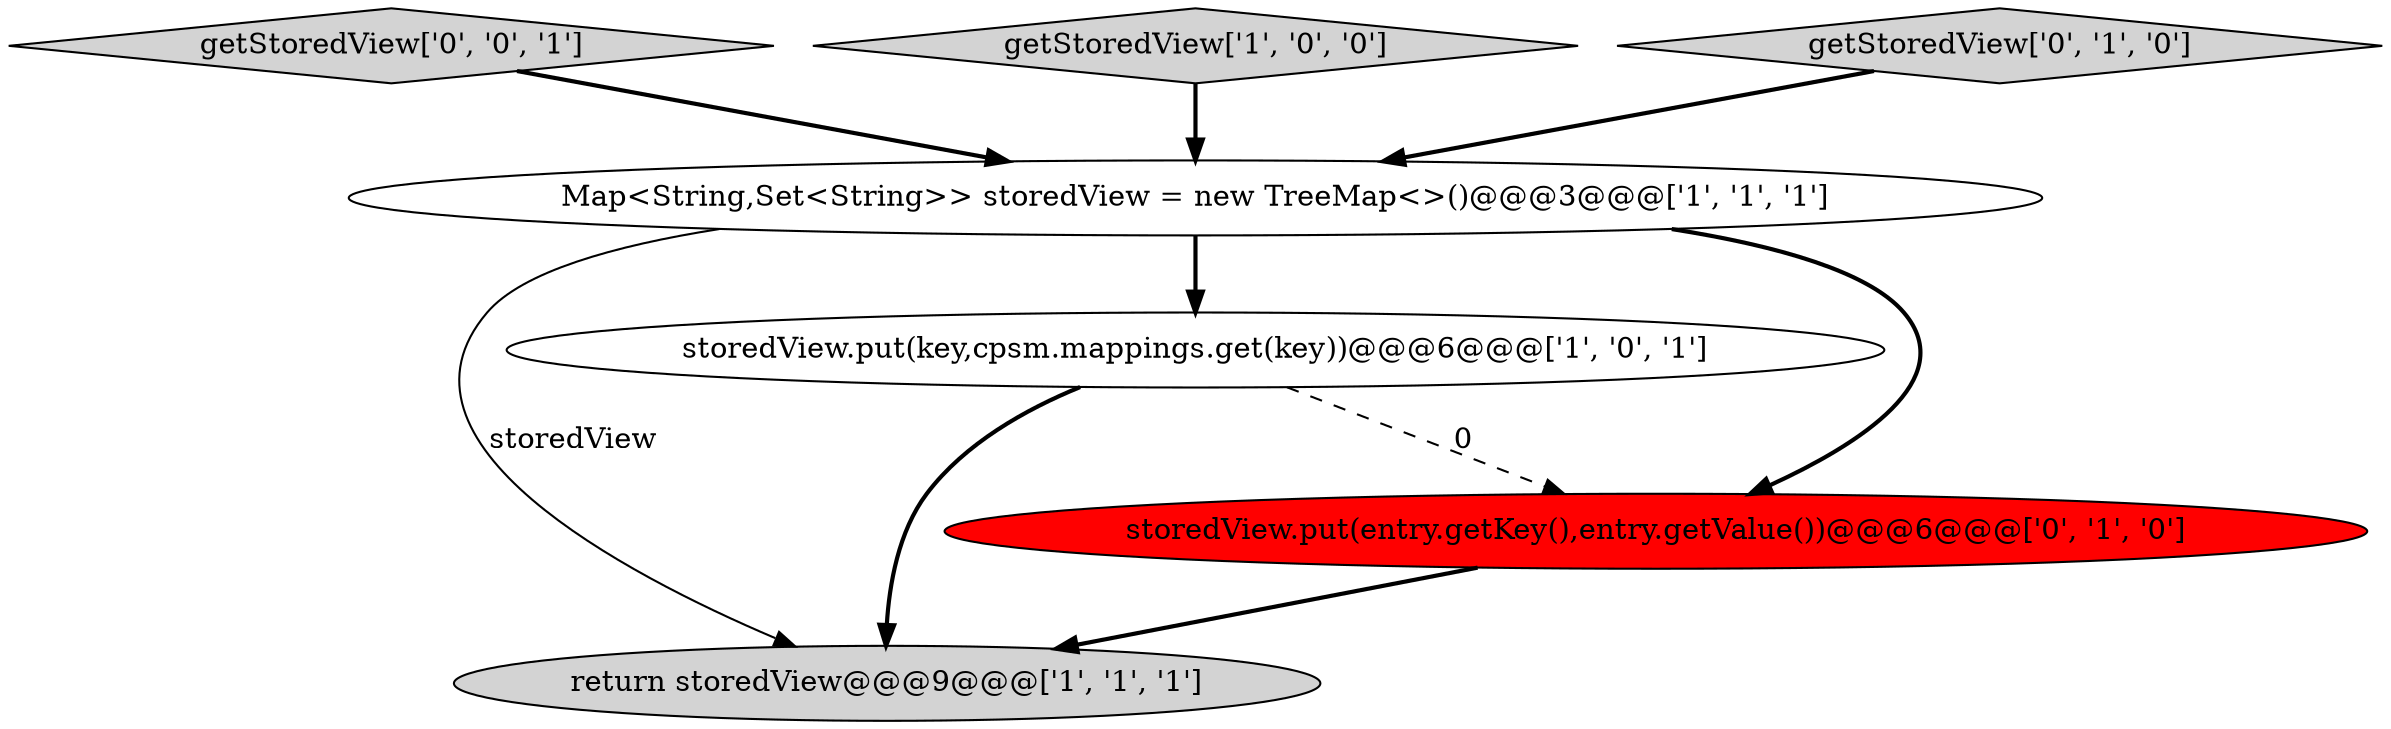 digraph {
6 [style = filled, label = "getStoredView['0', '0', '1']", fillcolor = lightgray, shape = diamond image = "AAA0AAABBB3BBB"];
0 [style = filled, label = "return storedView@@@9@@@['1', '1', '1']", fillcolor = lightgray, shape = ellipse image = "AAA0AAABBB1BBB"];
1 [style = filled, label = "getStoredView['1', '0', '0']", fillcolor = lightgray, shape = diamond image = "AAA0AAABBB1BBB"];
5 [style = filled, label = "getStoredView['0', '1', '0']", fillcolor = lightgray, shape = diamond image = "AAA0AAABBB2BBB"];
2 [style = filled, label = "Map<String,Set<String>> storedView = new TreeMap<>()@@@3@@@['1', '1', '1']", fillcolor = white, shape = ellipse image = "AAA0AAABBB1BBB"];
3 [style = filled, label = "storedView.put(key,cpsm.mappings.get(key))@@@6@@@['1', '0', '1']", fillcolor = white, shape = ellipse image = "AAA0AAABBB1BBB"];
4 [style = filled, label = "storedView.put(entry.getKey(),entry.getValue())@@@6@@@['0', '1', '0']", fillcolor = red, shape = ellipse image = "AAA1AAABBB2BBB"];
5->2 [style = bold, label=""];
1->2 [style = bold, label=""];
2->0 [style = solid, label="storedView"];
3->4 [style = dashed, label="0"];
2->4 [style = bold, label=""];
3->0 [style = bold, label=""];
2->3 [style = bold, label=""];
4->0 [style = bold, label=""];
6->2 [style = bold, label=""];
}
